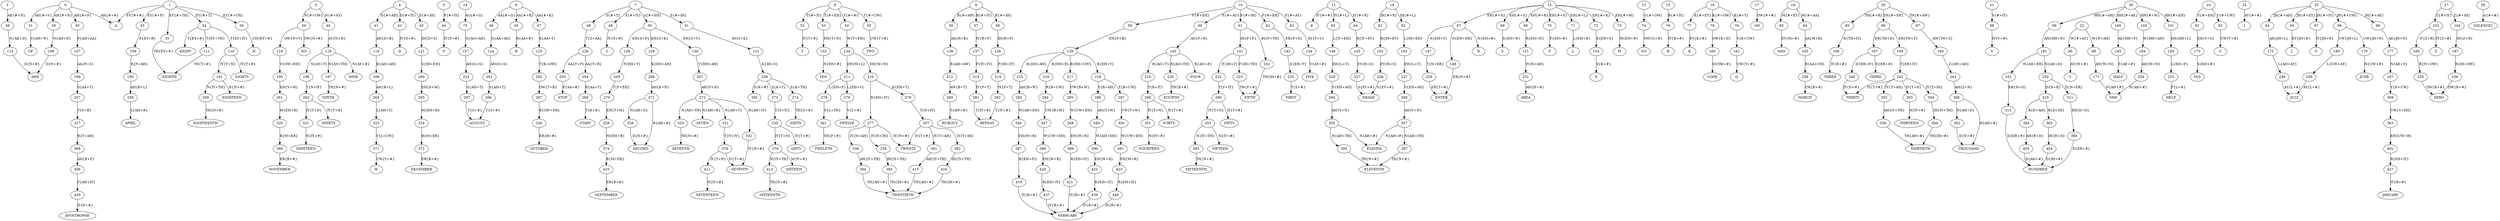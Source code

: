   digraph tree {
  0;
  1;
  2;
  3;
  4;
  5;
  6;
  7;
  8;
  9;
  10;
  11;
  12;
  13;
  14;
  15;
  16;
  17;
  18;
  19;
  20;
  21;
  22;
  23;
  24;
  25;
  26;
  27;
  28;
  29;
  30;
  31;
  "A";
  33;
  34;
  35;
  36;
  "A";
  38;
  39;
  40;
  41;
  42;
  43;
  44;
  45;
  46;
  47;
  48;
  49;
  50;
  51;
  52;
  53;
  54;
  55;
  56;
  57;
  58;
  59;
  60;
  61;
  62;
  63;
  64;
  65;
  "E";
  67;
  68;
  69;
  70;
  71;
  72;
  73;
  74;
  75;
  76;
  77;
  78;
  79;
  "OH";
  81;
  82;
  83;
  84;
  85;
  86;
  87;
  88;
  89;
  90;
  91;
  92;
  "I";
  94;
  95;
  96;
  97;
  98;
  99;
  100;
  101;
  102;
  103;
  104;
  "[SILENCE]";
  106;
  107;
  "OF";
  109;
  110;
  111;
  "EIGHT";
  "EIGHTH";
  "H";
  115;
  116;
  "NO";
  118;
  119;
  "D";
  121;
  "P";
  "R";
  124;
  125;
  126;
  "C";
  128;
  129;
  130;
  131;
  "T";
  133;
  134;
  "TWO";
  136;
  137;
  138;
  139;
  140;
  141;
  142;
  143;
  144;
  145;
  146;
  147;
  148;
  "N";
  "S";
  151;
  "F";
  "L";
  154;
  "M";
  "GO";
  157;
  "B";
  "K";
  160;
  161;
  162;
  163;
  "MAY";
  165;
  166;
  167;
  168;
  169;
  "V";
  171;
  "Y";
  173;
  "U";
  175;
  "J";
  177;
  "G";
  179;
  180;
  181;
  182;
  183;
  184;
  185;
  "Z";
  187;
  "AND";
  189;
  190;
  191;
  "EIGHTY";
  "EIGHTH";
  "AND";
  195;
  196;
  197;
  "NINE";
  199;
  200;
  201;
  202;
  203;
  204;
  205;
  206;
  207;
  208;
  "TEN";
  210;
  211;
  212;
  213;
  214;
  215;
  216;
  217;
  218;
  219;
  220;
  "FOUR";
  222;
  223;
  "FIFTH";
  225;
  "FIVE";
  227;
  228;
  229;
  "ENTER";
  231;
  "X";
  233;
  "CODE";
  "Q";
  236;
  237;
  238;
  "THREE";
  240;
  "THIRD";
  242;
  243;
  "ONE";
  "YES";
  246;
  247;
  "JUNE";
  249;
  250;
  251;
  "HALF";
  253;
  254;
  255;
  256;
  257;
  258;
  259;
  "EIGHTEEN";
  261;
  262;
  "NINTH";
  264;
  265;
  266;
  267;
  "STOP";
  269;
  270;
  271;
  272;
  273;
  274;
  "SIX";
  276;
  277;
  278;
  279;
  280;
  281;
  282;
  283;
  284;
  285;
  286;
  287;
  288;
  "FOURTH";
  290;
  "FIFTH";
  "FIRST";
  "ERASE";
  294;
  "ENTER";
  "AREA";
  297;
  "ERASE";
  299;
  "MARCH";
  "THIRTY";
  302;
  303;
  304;
  "THIRTY";
  306;
  "JULY";
  308;
  "JULY";
  310;
  311;
  312;
  "HELP";
  "ONE";
  "ZERO";
  "ZERO";
  317;
  "APRIL";
  "EIGHTEENTH";
  320;
  321;
  "NINETY";
  323;
  324;
  "AUGUST";
  326;
  "START";
  328;
  329;
  "SECOND";
  331;
  332;
  333;
  "SEVEN";
  335;
  "SIXTH";
  337;
  338;
  339;
  "TWENTY";
  341;
  "TWELVE";
  "RUBOUT";
  "REPEAT";
  "REPEAT";
  346;
  347;
  348;
  349;
  350;
  351;
  "FORTY";
  353;
  "FIFTY";
  355;
  "AUGUST";
  357;
  358;
  "THIRTEEN";
  360;
  361;
  "THOUSAND";
  363;
  364;
  365;
  366;
  "HUNDRED";
  368;
  369;
  "NINETEEN";
  371;
  372;
  "OCTOBER";
  374;
  "SECOND";
  376;
  "SEVENTY";
  "SEVENTH";
  379;
  "SIXTY";
  381;
  382;
  "TWENTY";
  384;
  385;
  "TWELFTH";
  387;
  388;
  389;
  390;
  391;
  "FOURTEEN";
  393;
  "FIFTEEN";
  395;
  "ELEVEN";
  397;
  "ELEVEN";
  "THIRTIETH";
  "THIRTIETH";
  "THOUSAND";
  402;
  403;
  404;
  "HUNDRED";
  406;
  "NOVEMBER";
  "W";
  "DECEMBER";
  410;
  411;
  "SEVENTY";
  413;
  "SIXTEEN";
  415;
  416;
  "TWENTIETH";
  "TWENTIETH";
  419;
  420;
  421;
  422;
  423;
  "FIFTEENTH";
  "ELEVENTH";
  "ELEVENTH";
  427;
  "HUNDRED";
  "HUNDRED";
  430;
  "SEPTEMBER";
  "SEVENTEEN";
  "SIXTEENTH";
  "TWENTIETH";
  "TWENTIETH";
  "FEBRUARY";
  437;
  "FEBRUARY";
  439;
  440;
  "JANUARY";
  "APOSTROPHE";
  "FEBRUARY";
  "FEBRUARY";
  "FEBRUARY";
  0 -> 29 [label="AH{#+N}"];
  0 -> 30 [label="AH{#+P}"];
  0 -> 31 [label="AH{#+V}"];
  0 -> "A" [label="AH{#+#}"];
  1 -> 33 [label="EY{#+P}"];
  1 -> 34 [label="EY{#+T}"];
  1 -> 35 [label="EY{#+TH}"];
  1 -> 36 [label="EY{#+CH}"];
  1 -> "A" [label="EY{#+#}"];
  2 -> 38 [label="AE{#+N}"];
  3 -> 39 [label="N{#+OW}"];
  3 -> 40 [label="N{#+AY}"];
  4 -> 41 [label="D{#+AH}"];
  4 -> 42 [label="D{#+IY}"];
  4 -> 43 [label="D{#+IH}"];
  5 -> 44 [label="P{#+IY}"];
  6 -> 45 [label="AA{#+R}"];
  6 -> 46 [label="AA{#+G}"];
  6 -> 47 [label="AA{#+K}"];
  7 -> 48 [label="S{#+T}"];
  7 -> 49 [label="S{#+IY}"];
  7 -> 50 [label="S{#+EH}"];
  7 -> 51 [label="S{#+IH}"];
  8 -> 52 [label="T{#+IY}"];
  8 -> 53 [label="T{#+EH}"];
  8 -> 54 [label="T{#+W}"];
  8 -> 55 [label="T{#+UW}"];
  9 -> 56 [label="R{#+AH}"];
  9 -> 57 [label="R{#+IY}"];
  9 -> 58 [label="R{#+IH}"];
  10 -> 59 [label="F{#+EH}"];
  10 -> 60 [label="F{#+AO}"];
  10 -> 61 [label="F{#+IH}"];
  10 -> 62 [label="F{#+ER}"];
  10 -> 63 [label="F{#+AY}"];
  11 -> 64 [label="IY{#+R}"];
  11 -> 65 [label="IY{#+L}"];
  11 -> "E" [label="IY{#+#}"];
  12 -> 67 [label="EH{#+N}"];
  12 -> 68 [label="EH{#+S}"];
  12 -> 69 [label="EH{#+R}"];
  12 -> 70 [label="EH{#+F}"];
  12 -> 71 [label="EH{#+L}"];
  12 -> 72 [label="EH{#+K}"];
  12 -> 73 [label="EH{#+M}"];
  13 -> 74 [label="G{#+OW}"];
  14 -> 75 [label="AO{#+G}"];
  15 -> 76 [label="B{#+IY}"];
  16 -> 77 [label="K{#+EY}"];
  16 -> 78 [label="K{#+OW}"];
  16 -> 79 [label="K{#+Y}"];
  17 -> "OH" [label="OW{#+#}"];
  18 -> 81 [label="IH{#+R}"];
  18 -> 82 [label="IH{#+L}"];
  19 -> 83 [label="M{#+EY}"];
  19 -> 84 [label="M{#+AA}"];
  20 -> 85 [label="TH{#+R}"];
  20 -> 86 [label="TH{#+ER}"];
  20 -> 87 [label="TH{#+AW}"];
  21 -> 88 [label="V{#+IY}"];
  22 -> 89 [label="W{#+AH}"];
  22 -> 90 [label="W{#+AY}"];
  23 -> 91 [label="Y{#+EH}"];
  23 -> 92 [label="Y{#+UW}"];
  24 -> "I" [label="AY{#+#}"];
  25 -> 94 [label="JH{#+AH}"];
  25 -> 95 [label="JH{#+EY}"];
  25 -> 96 [label="JH{#+AE}"];
  25 -> 97 [label="JH{#+IY}"];
  25 -> 98 [label="JH{#+UW}"];
  26 -> 99 [label="HH{#+AH}"];
  26 -> 100 [label="HH{#+AE}"];
  26 -> 101 [label="HH{#+EH}"];
  26 -> 102 [label="HH{#+W}"];
  27 -> 103 [label="Z{#+IY}"];
  27 -> 104 [label="Z{#+IH}"];
  28 -> "[SILENCE]" [label="si{#+#}"];
  29 -> 106 [label="N{AH+D}"];
  30 -> 107 [label="P{AH+AA}"];
  31 -> "OF" [label="V{AH+#}"];
  33 -> 109 [label="P{EY+R}"];
  34 -> 110 [label="T{EY+IY}"];
  34 -> 111 [label="T{EY+TH}"];
  34 -> "EIGHT" [label="T{EY+#}"];
  35 -> "EIGHTH" [label="TH{EY+#}"];
  36 -> "H" [label="CH{EY+#}"];
  38 -> 115 [label="N{AE+D}"];
  39 -> 116 [label="OW{N+V}"];
  39 -> "NO" [label="OW{N+#}"];
  40 -> 118 [label="AY{N+N}"];
  41 -> 119 [label="AH{D+B}"];
  42 -> "D" [label="IY{D+#}"];
  43 -> 121 [label="IH{D+S}"];
  44 -> "P" [label="IY{P+#}"];
  45 -> "R" [label="R{AA+#}"];
  46 -> 124 [label="G{AA+AH}"];
  47 -> 125 [label="K{AA+T}"];
  48 -> 126 [label="T{S+AA}"];
  49 -> "C" [label="IY{S+#}"];
  50 -> 128 [label="EH{S+P}"];
  50 -> 129 [label="EH{S+K}"];
  50 -> 130 [label="EH{S+V}"];
  51 -> 131 [label="IH{S+K}"];
  52 -> "T" [label="IY{T+#}"];
  53 -> 133 [label="EH{T+N}"];
  54 -> 134 [label="W{T+EH}"];
  55 -> "TWO" [label="UW{T+#}"];
  56 -> 136 [label="AH{R+B}"];
  57 -> 137 [label="IY{R+P}"];
  58 -> 138 [label="IH{R+P}"];
  59 -> 139 [label="EH{F+B}"];
  60 -> 140 [label="AO{F+R}"];
  61 -> 141 [label="IH{F+F}"];
  61 -> 142 [label="IH{F+TH}"];
  62 -> 143 [label="ER{F+S}"];
  63 -> 144 [label="AY{F+V}"];
  64 -> 145 [label="R{IY+EY}"];
  65 -> 146 [label="L{IY+EH}"];
  67 -> 147 [label="N{EH+T}"];
  67 -> 148 [label="N{EH+ER}"];
  67 -> "N" [label="N{EH+#}"];
  68 -> "S" [label="S{EH+#}"];
  69 -> 151 [label="R{EH+IY}"];
  70 -> "F" [label="F{EH+#}"];
  71 -> "L" [label="L{EH+#}"];
  72 -> 154 [label="K{EH+S}"];
  73 -> "M" [label="M{EH+#}"];
  74 -> "GO" [label="OW{G+#}"];
  75 -> 157 [label="G{AO+AH}"];
  76 -> "B" [label="IY{B+#}"];
  77 -> "K" [label="EY{K+#}"];
  78 -> 160 [label="OW{K+D}"];
  79 -> 161 [label="Y{K+UW}"];
  81 -> 162 [label="R{IH+EY}"];
  82 -> 163 [label="L{IH+EH}"];
  83 -> "MAY" [label="EY{M+#}"];
  84 -> 165 [label="AA{M+R}"];
  85 -> 166 [label="R{TH+IY}"];
  86 -> 167 [label="ER{TH+D}"];
  86 -> 168 [label="ER{TH+T}"];
  87 -> 169 [label="AW{TH+Z}"];
  88 -> "V" [label="IY{V+#}"];
  89 -> 171 [label="AH{W+N}"];
  90 -> "Y" [label="AY{W+#}"];
  91 -> 173 [label="EH{Y+S}"];
  92 -> "U" [label="UW{Y+#}"];
  94 -> 175 [label="AH{JH+L}"];
  95 -> "J" [label="EY{JH+#}"];
  96 -> 177 [label="AE{JH+N}"];
  97 -> "G" [label="IY{JH+#}"];
  98 -> 179 [label="UW{JH+N}"];
  98 -> 180 [label="UW{JH+L}"];
  99 -> 181 [label="AH{HH+N}"];
  100 -> 182 [label="AE{HH+F}"];
  101 -> 183 [label="EH{HH+L}"];
  102 -> 184 [label="W{HH+AH}"];
  103 -> 185 [label="IY{Z+R}"];
  103 -> "Z" [label="IY{Z+#}"];
  104 -> 187 [label="IH{Z+R}"];
  106 -> "AND" [label="D{N+#}"];
  107 -> 189 [label="AA{P+S}"];
  109 -> 190 [label="R{P+AH}"];
  110 -> 191 [label="IY{T+N}"];
  110 -> "EIGHTY" [label="IY{T+#}"];
  111 -> "EIGHTH" [label="TH{T+#}"];
  115 -> "AND" [label="D{N+#}"];
  116 -> 195 [label="V{OW+EH}"];
  118 -> 196 [label="N{AY+T}"];
  118 -> 197 [label="N{AY+TH}"];
  118 -> "NINE" [label="N{AY+#}"];
  119 -> 199 [label="B{AH+AH}"];
  121 -> 200 [label="S{IH+EH}"];
  124 -> 201 [label="AH{G+S}"];
  125 -> 202 [label="T{K+OW}"];
  126 -> 203 [label="AA{T+P}"];
  126 -> 204 [label="AA{T+R}"];
  128 -> 205 [label="P{EH+T}"];
  129 -> 206 [label="K{EH+AH}"];
  130 -> 207 [label="V{EH+AH}"];
  131 -> 208 [label="K{IH+S}"];
  133 -> "TEN" [label="N{EH+#}"];
  134 -> 210 [label="EH{W+N}"];
  134 -> 211 [label="EH{W+L}"];
  136 -> 212 [label="B{AH+AW}"];
  137 -> 213 [label="P{IY+IY}"];
  138 -> 214 [label="P{IH+IY}"];
  139 -> 215 [label="B{EH+AH}"];
  139 -> 216 [label="B{EH+R}"];
  139 -> 217 [label="B{EH+UW}"];
  139 -> 218 [label="B{EH+Y}"];
  140 -> 219 [label="R{AO+T}"];
  140 -> 220 [label="R{AO+TH}"];
  140 -> "FOUR" [label="R{AO+#}"];
  141 -> 222 [label="F{IH+T}"];
  141 -> 223 [label="F{IH+TH}"];
  142 -> "FIFTH" [label="TH{IH+#}"];
  143 -> 225 [label="S{ER+T}"];
  144 -> "FIVE" [label="V{AY+#}"];
  145 -> 227 [label="EY{R+S}"];
  146 -> 228 [label="EH{L+V}"];
  147 -> 229 [label="T{N+ER}"];
  148 -> "ENTER" [label="ER{N+#}"];
  151 -> 231 [label="IY{R+AH}"];
  154 -> "X" [label="S{K+#}"];
  157 -> 233 [label="AH{G+S}"];
  160 -> "CODE" [label="D{OW+#}"];
  161 -> "Q" [label="UW{Y+#}"];
  162 -> 236 [label="EY{R+S}"];
  163 -> 237 [label="EH{L+V}"];
  165 -> 238 [label="R{AA+CH}"];
  166 -> "THREE" [label="IY{R+#}"];
  167 -> 240 [label="D{ER+IY}"];
  167 -> "THIRD" [label="D{ER+#}"];
  168 -> 242 [label="T{ER+IY}"];
  169 -> 243 [label="Z{AW+AH}"];
  171 -> "ONE" [label="N{AH+#}"];
  173 -> "YES" [label="S{EH+#}"];
  175 -> 246 [label="L{AH+AY}"];
  177 -> 247 [label="N{AE+Y}"];
  179 -> "JUNE" [label="N{UW+#}"];
  180 -> 249 [label="L{UW+AY}"];
  181 -> 250 [label="N{AH+D}"];
  181 -> 251 [label="N{AH+ER}"];
  182 -> "HALF" [label="F{AE+#}"];
  183 -> 253 [label="L{EH+P}"];
  184 -> 254 [label="AH{W+N}"];
  185 -> 255 [label="R{IY+OW}"];
  187 -> 256 [label="R{IH+OW}"];
  189 -> 257 [label="S{AA+T}"];
  190 -> 258 [label="AH{R+L}"];
  191 -> 259 [label="N{IY+TH}"];
  191 -> "EIGHTEEN" [label="N{IY+#}"];
  195 -> 261 [label="EH{V+M}"];
  196 -> 262 [label="T{N+IY}"];
  197 -> "NINTH" [label="TH{N+#}"];
  199 -> 264 [label="AH{B+L}"];
  200 -> 265 [label="EH{S+M}"];
  201 -> 266 [label="S{AH+T}"];
  202 -> 267 [label="OW{T+B}"];
  203 -> "STOP" [label="P{AA+#}"];
  204 -> 269 [label="R{AA+T}"];
  205 -> 270 [label="T{P+EH}"];
  206 -> 271 [label="AH{K+N}"];
  207 -> 272 [label="AH{V+N}"];
  208 -> 273 [label="S{K+T}"];
  208 -> 274 [label="S{K+TH}"];
  208 -> "SIX" [label="S{K+#}"];
  210 -> 276 [label="N{EH+T}"];
  210 -> 277 [label="N{EH+IY}"];
  211 -> 278 [label="L{EH+F}"];
  211 -> 279 [label="L{EH+V}"];
  212 -> 280 [label="AW{B+T}"];
  213 -> 281 [label="IY{P+T}"];
  214 -> 282 [label="IY{P+T}"];
  215 -> 283 [label="AH{B+W}"];
  216 -> 284 [label="R{B+UW}"];
  217 -> 285 [label="UW{B+W}"];
  218 -> 286 [label="Y{B+AH}"];
  218 -> 287 [label="Y{B+UW}"];
  219 -> 288 [label="T{R+IY}"];
  220 -> "FOURTH" [label="TH{R+#}"];
  222 -> 290 [label="T{F+IY}"];
  223 -> "FIFTH" [label="TH{F+#}"];
  225 -> "FIRST" [label="T{S+#}"];
  227 -> "ERASE" [label="S{EY+#}"];
  228 -> 294 [label="V{EH+AH}"];
  229 -> "ENTER" [label="ER{T+#}"];
  231 -> "AREA" [label="AH{IY+#}"];
  233 -> 297 [label="S{AH+T}"];
  236 -> "ERASE" [label="S{EY+#}"];
  237 -> 299 [label="V{EH+AH}"];
  238 -> "MARCH" [label="CH{R+#}"];
  240 -> "THIRTY" [label="IY{D+#}"];
  242 -> 302 [label="IY{T+AH}"];
  242 -> 303 [label="IY{T+N}"];
  242 -> 304 [label="IY{T+IH}"];
  242 -> "THIRTY" [label="IY{T+#}"];
  243 -> 306 [label="AH{Z+N}"];
  246 -> "JULY" [label="AY{L+#}"];
  247 -> 308 [label="Y{N+UW}"];
  249 -> "JULY" [label="AY{L+#}"];
  250 -> 310 [label="D{N+R}"];
  250 -> 311 [label="D{N+ER}"];
  251 -> 312 [label="ER{N+D}"];
  253 -> "HELP" [label="P{L+#}"];
  254 -> "ONE" [label="N{AH+#}"];
  255 -> "ZERO" [label="OW{R+#}"];
  256 -> "ZERO" [label="OW{R+#}"];
  257 -> 317 [label="T{S+R}"];
  258 -> "APRIL" [label="L{AH+#}"];
  259 -> "EIGHTEENTH" [label="TH{N+#}"];
  261 -> 320 [label="M{EH+B}"];
  262 -> 321 [label="IY{T+N}"];
  262 -> "NINETY" [label="IY{T+#}"];
  264 -> 323 [label="L{AH+Y}"];
  265 -> 324 [label="M{EH+B}"];
  266 -> "AUGUST" [label="T{S+#}"];
  267 -> 326 [label="B{OW+ER}"];
  269 -> "START" [label="T{R+#}"];
  270 -> 328 [label="EH{T+M}"];
  271 -> 329 [label="N{AH+D}"];
  271 -> "SECOND" [label="N{AH+#}"];
  272 -> 331 [label="N{AH+T}"];
  272 -> 332 [label="N{AH+IY}"];
  272 -> 333 [label="N{AH+TH}"];
  272 -> "SEVEN" [label="N{AH+#}"];
  273 -> 335 [label="T{S+IY}"];
  274 -> "SIXTH" [label="TH{S+#}"];
  276 -> 337 [label="T{N+IY}"];
  277 -> 338 [label="IY{N+AH}"];
  277 -> 339 [label="IY{N+IH}"];
  277 -> "TWENTY" [label="IY{N+#}"];
  278 -> 341 [label="F{L+TH}"];
  279 -> "TWELVE" [label="V{L+#}"];
  280 -> "RUBOUT" [label="T{AW+#}"];
  281 -> "REPEAT" [label="T{IY+#}"];
  282 -> "REPEAT" [label="T{IY+#}"];
  283 -> 346 [label="W{AH+EH}"];
  284 -> 347 [label="UW{R+W}"];
  285 -> 348 [label="W{UW+EH}"];
  286 -> 349 [label="AH{Y+W}"];
  287 -> 350 [label="UW{Y+W}"];
  288 -> 351 [label="IY{T+N}"];
  288 -> "FORTY" [label="IY{T+#}"];
  290 -> 353 [label="IY{T+N}"];
  290 -> "FIFTY" [label="IY{T+#}"];
  294 -> 355 [label="AH{V+N}"];
  297 -> "AUGUST" [label="T{S+#}"];
  299 -> 357 [label="AH{V+N}"];
  302 -> 358 [label="AH{IY+TH}"];
  303 -> "THIRTEEN" [label="N{IY+#}"];
  304 -> 360 [label="IH{IY+TH}"];
  306 -> 361 [label="N{AH+D}"];
  306 -> "THOUSAND" [label="N{AH+#}"];
  308 -> 363 [label="UW{Y+EH}"];
  310 -> 364 [label="R{D+AH}"];
  310 -> 365 [label="R{D+IH}"];
  311 -> 366 [label="ER{D+D}"];
  312 -> "HUNDRED" [label="D{ER+#}"];
  317 -> 368 [label="R{T+AH}"];
  320 -> 369 [label="B{M+ER}"];
  321 -> "NINETEEN" [label="N{IY+#}"];
  323 -> 371 [label="Y{L+UW}"];
  324 -> 372 [label="B{M+ER}"];
  326 -> "OCTOBER" [label="ER{B+#}"];
  328 -> 374 [label="M{EH+B}"];
  329 -> "SECOND" [label="D{N+#}"];
  331 -> 376 [label="T{N+IY}"];
  332 -> "SEVENTY" [label="IY{N+#}"];
  333 -> "SEVENTH" [label="TH{N+#}"];
  335 -> 379 [label="IY{T+N}"];
  335 -> "SIXTY" [label="IY{T+#}"];
  337 -> 381 [label="IY{T+AH}"];
  337 -> 382 [label="IY{T+IH}"];
  337 -> "TWENTY" [label="IY{T+#}"];
  338 -> 384 [label="AH{IY+TH}"];
  339 -> 385 [label="IH{IY+TH}"];
  341 -> "TWELFTH" [label="TH{F+#}"];
  346 -> 387 [label="EH{W+R}"];
  347 -> 388 [label="W{UW+EH}"];
  348 -> 389 [label="EH{W+R}"];
  349 -> 390 [label="W{AH+EH}"];
  350 -> 391 [label="W{UW+EH}"];
  351 -> "FOURTEEN" [label="N{IY+#}"];
  353 -> 393 [label="N{IY+TH}"];
  353 -> "FIFTEEN" [label="N{IY+#}"];
  355 -> 395 [label="N{AH+TH}"];
  355 -> "ELEVEN" [label="N{AH+#}"];
  357 -> 397 [label="N{AH+TH}"];
  357 -> "ELEVEN" [label="N{AH+#}"];
  358 -> "THIRTIETH" [label="TH{AH+#}"];
  360 -> "THIRTIETH" [label="TH{IH+#}"];
  361 -> "THOUSAND" [label="D{N+#}"];
  363 -> 402 [label="EH{UW+R}"];
  364 -> 403 [label="AH{R+D}"];
  365 -> 404 [label="IH{R+D}"];
  366 -> "HUNDRED" [label="D{ER+#}"];
  368 -> 406 [label="AH{R+F}"];
  369 -> "NOVEMBER" [label="ER{B+#}"];
  371 -> "W" [label="UW{Y+#}"];
  372 -> "DECEMBER" [label="ER{B+#}"];
  374 -> 410 [label="B{M+ER}"];
  376 -> 411 [label="IY{T+N}"];
  376 -> "SEVENTY" [label="IY{T+#}"];
  379 -> 413 [label="N{IY+TH}"];
  379 -> "SIXTEEN" [label="N{IY+#}"];
  381 -> 415 [label="AH{IY+TH}"];
  382 -> 416 [label="IH{IY+TH}"];
  384 -> "TWENTIETH" [label="TH{AH+#}"];
  385 -> "TWENTIETH" [label="TH{IH+#}"];
  387 -> 419 [label="R{EH+IY}"];
  388 -> 420 [label="EH{W+R}"];
  389 -> 421 [label="R{EH+IY}"];
  390 -> 422 [label="EH{W+R}"];
  391 -> 423 [label="EH{W+R}"];
  393 -> "FIFTEENTH" [label="TH{N+#}"];
  395 -> "ELEVENTH" [label="TH{N+#}"];
  397 -> "ELEVENTH" [label="TH{N+#}"];
  402 -> 427 [label="R{EH+IY}"];
  403 -> "HUNDRED" [label="D{AH+#}"];
  404 -> "HUNDRED" [label="D{IH+#}"];
  406 -> 430 [label="F{AH+IY}"];
  410 -> "SEPTEMBER" [label="ER{B+#}"];
  411 -> "SEVENTEEN" [label="N{IY+#}"];
  413 -> "SIXTEENTH" [label="TH{N+#}"];
  415 -> "TWENTIETH" [label="TH{AH+#}"];
  416 -> "TWENTIETH" [label="TH{IH+#}"];
  419 -> "FEBRUARY" [label="IY{R+#}"];
  420 -> 437 [label="R{EH+IY}"];
  421 -> "FEBRUARY" [label="IY{R+#}"];
  422 -> 439 [label="R{EH+IY}"];
  423 -> 440 [label="R{EH+IY}"];
  427 -> "JANUARY" [label="IY{R+#}"];
  430 -> "APOSTROPHE" [label="IY{F+#}"];
  437 -> "FEBRUARY" [label="IY{R+#}"];
  439 -> "FEBRUARY" [label="IY{R+#}"];
  440 -> "FEBRUARY" [label="IY{R+#}"];
  }
